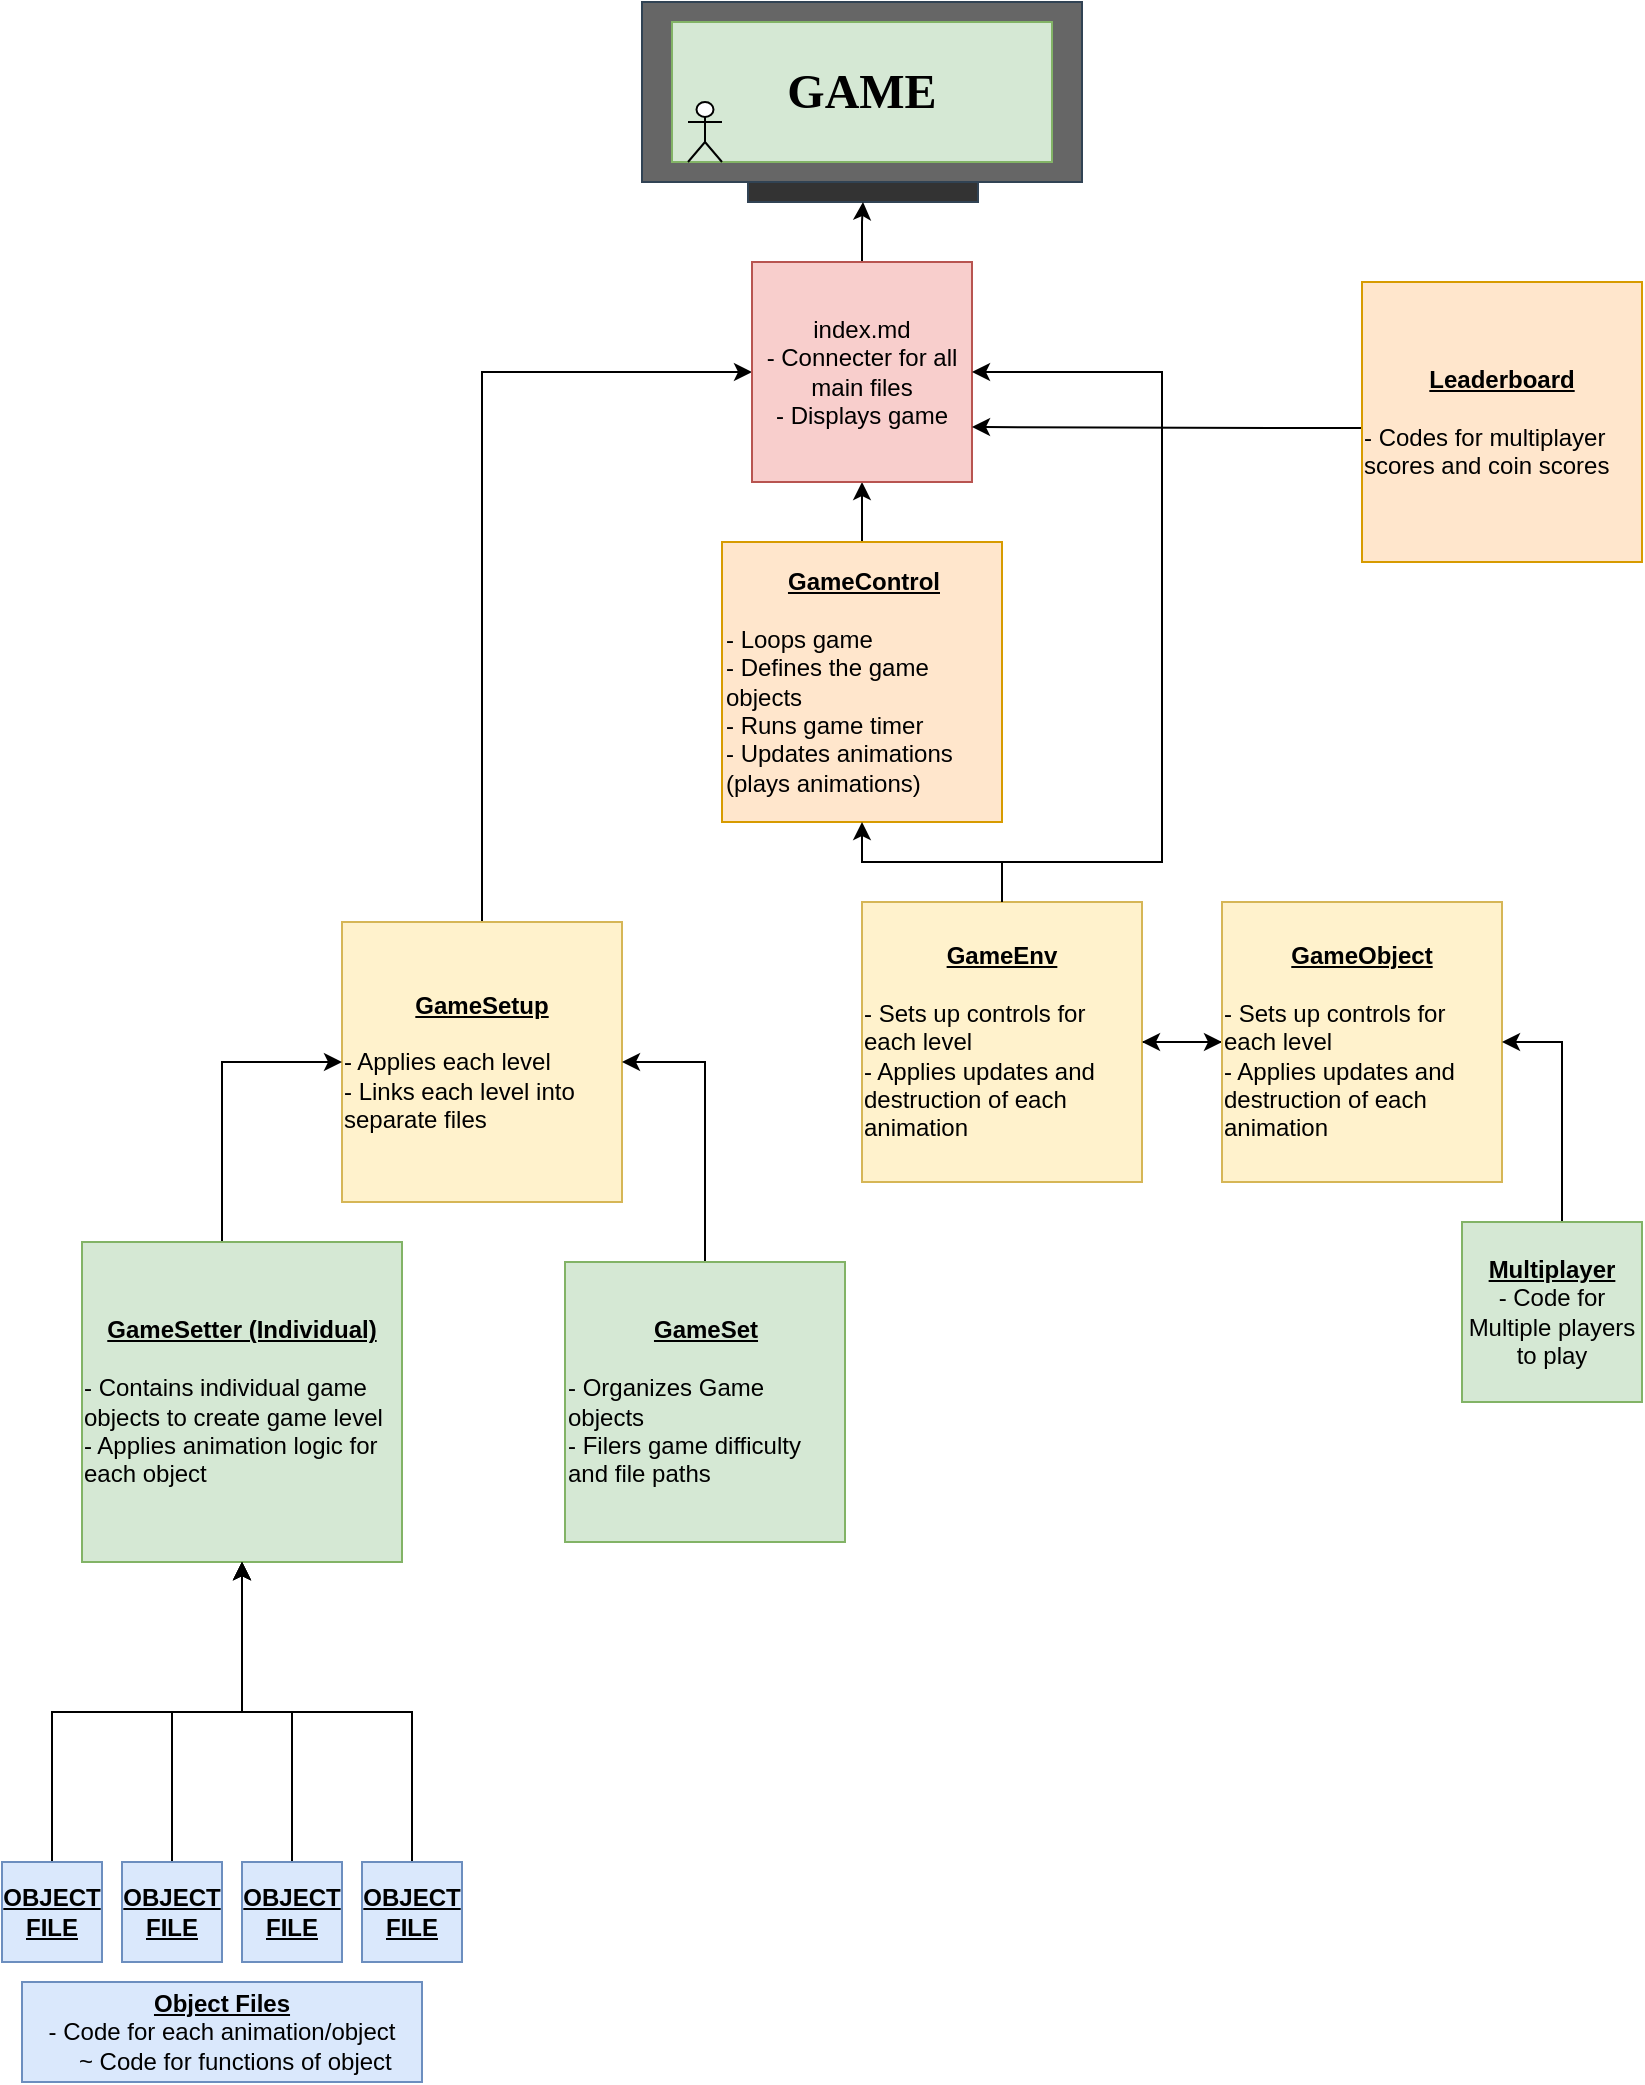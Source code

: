 <mxfile version="24.4.13" type="google">
  <diagram name="Page-1" id="4qEa1BuNvkV7AmKnP58F">
    <mxGraphModel grid="1" page="1" gridSize="10" guides="1" tooltips="1" connect="1" arrows="1" fold="1" pageScale="1" pageWidth="850" pageHeight="1100" math="0" shadow="0">
      <root>
        <mxCell id="0" />
        <mxCell id="1" parent="0" />
        <mxCell id="56Ba_HqfqluESJoBzV24-10" value="" style="rounded=0;whiteSpace=wrap;html=1;fillColor=#666666;fontColor=#ffffff;strokeColor=#314354;" vertex="1" parent="1">
          <mxGeometry x="330" y="10" width="220" height="90" as="geometry" />
        </mxCell>
        <mxCell id="56Ba_HqfqluESJoBzV24-11" value="&lt;h1&gt;&lt;font face=&quot;Times New Roman&quot;&gt;GAME&lt;/font&gt;&lt;/h1&gt;" style="rounded=0;whiteSpace=wrap;html=1;fillColor=#d5e8d4;strokeColor=#82b366;" vertex="1" parent="1">
          <mxGeometry x="345" y="20" width="190" height="70" as="geometry" />
        </mxCell>
        <mxCell id="56Ba_HqfqluESJoBzV24-12" value="" style="rounded=0;whiteSpace=wrap;html=1;fillColor=#333333;fontColor=#ffffff;strokeColor=#314354;" vertex="1" parent="1">
          <mxGeometry x="383" y="100" width="115" height="10" as="geometry" />
        </mxCell>
        <mxCell id="kT_O2dL_zI-KmxATSQgB-61" style="edgeStyle=orthogonalEdgeStyle;rounded=0;orthogonalLoop=1;jettySize=auto;html=1;exitX=0.5;exitY=0;exitDx=0;exitDy=0;entryX=0.5;entryY=1;entryDx=0;entryDy=0;" edge="1" parent="1" source="kT_O2dL_zI-KmxATSQgB-1" target="kT_O2dL_zI-KmxATSQgB-59">
          <mxGeometry relative="1" as="geometry" />
        </mxCell>
        <mxCell id="kT_O2dL_zI-KmxATSQgB-1" value="&lt;div style=&quot;text-align: center;&quot;&gt;&lt;b style=&quot;background-color: initial;&quot;&gt;&lt;u&gt;GameControl&lt;/u&gt;&lt;/b&gt;&lt;/div&gt;&lt;div&gt;&lt;br&gt;&lt;div&gt;- Loops game&lt;/div&gt;&lt;div&gt;- Defines the game objects&lt;/div&gt;&lt;/div&gt;&lt;div&gt;- Runs game timer&lt;/div&gt;&lt;div&gt;- Updates animations (plays animations)&lt;/div&gt;" style="whiteSpace=wrap;html=1;aspect=fixed;align=left;fillColor=#ffe6cc;strokeColor=#d79b00;" vertex="1" parent="1">
          <mxGeometry x="370" y="280" width="140" height="140" as="geometry" />
        </mxCell>
        <mxCell id="kT_O2dL_zI-KmxATSQgB-64" style="edgeStyle=orthogonalEdgeStyle;rounded=0;orthogonalLoop=1;jettySize=auto;html=1;entryX=0;entryY=0.5;entryDx=0;entryDy=0;exitX=0.5;exitY=0;exitDx=0;exitDy=0;" edge="1" parent="1" source="kT_O2dL_zI-KmxATSQgB-3" target="kT_O2dL_zI-KmxATSQgB-59">
          <mxGeometry relative="1" as="geometry">
            <Array as="points">
              <mxPoint x="250" y="195" />
            </Array>
          </mxGeometry>
        </mxCell>
        <mxCell id="kT_O2dL_zI-KmxATSQgB-3" value="&lt;b&gt;&lt;u&gt;GameSetup&lt;/u&gt;&lt;/b&gt;&lt;div&gt;&lt;br&gt;&lt;/div&gt;&lt;div style=&quot;text-align: left;&quot;&gt;- Applies each level&lt;/div&gt;&lt;div style=&quot;text-align: left;&quot;&gt;- Links each level into separate files&lt;/div&gt;" style="whiteSpace=wrap;html=1;aspect=fixed;fillColor=#fff2cc;strokeColor=#d6b656;" vertex="1" parent="1">
          <mxGeometry x="180" y="470" width="140" height="140" as="geometry" />
        </mxCell>
        <mxCell id="kT_O2dL_zI-KmxATSQgB-8" style="edgeStyle=orthogonalEdgeStyle;rounded=0;orthogonalLoop=1;jettySize=auto;html=1;entryX=0;entryY=0.5;entryDx=0;entryDy=0;" edge="1" parent="1" source="kT_O2dL_zI-KmxATSQgB-5" target="kT_O2dL_zI-KmxATSQgB-3">
          <mxGeometry relative="1" as="geometry">
            <Array as="points">
              <mxPoint x="120" y="540" />
            </Array>
          </mxGeometry>
        </mxCell>
        <mxCell id="kT_O2dL_zI-KmxATSQgB-5" value="&lt;b&gt;&lt;u&gt;GameSetter (Individual)&lt;/u&gt;&lt;/b&gt;&lt;div&gt;&lt;br&gt;&lt;/div&gt;&lt;div style=&quot;text-align: left;&quot;&gt;- Contains individual game objects to create game level&lt;/div&gt;&lt;div style=&quot;text-align: left;&quot;&gt;- Applies animation logic for each object&lt;/div&gt;" style="whiteSpace=wrap;html=1;aspect=fixed;fillColor=#d5e8d4;strokeColor=#82b366;" vertex="1" parent="1">
          <mxGeometry x="50" y="630" width="160" height="160" as="geometry" />
        </mxCell>
        <mxCell id="kT_O2dL_zI-KmxATSQgB-51" style="edgeStyle=orthogonalEdgeStyle;rounded=0;orthogonalLoop=1;jettySize=auto;html=1;entryX=0.5;entryY=1;entryDx=0;entryDy=0;" edge="1" parent="1" source="kT_O2dL_zI-KmxATSQgB-6" target="kT_O2dL_zI-KmxATSQgB-1">
          <mxGeometry relative="1" as="geometry" />
        </mxCell>
        <mxCell id="kT_O2dL_zI-KmxATSQgB-52" style="edgeStyle=orthogonalEdgeStyle;rounded=0;orthogonalLoop=1;jettySize=auto;html=1;entryX=0;entryY=0.5;entryDx=0;entryDy=0;" edge="1" parent="1" source="kT_O2dL_zI-KmxATSQgB-6" target="kT_O2dL_zI-KmxATSQgB-44">
          <mxGeometry relative="1" as="geometry" />
        </mxCell>
        <mxCell id="kT_O2dL_zI-KmxATSQgB-6" value="&lt;b&gt;&lt;u&gt;GameEnv&lt;/u&gt;&lt;/b&gt;&lt;div&gt;&lt;br&gt;&lt;/div&gt;&lt;div style=&quot;text-align: left;&quot;&gt;- Sets up controls for each level&lt;/div&gt;&lt;div style=&quot;text-align: left;&quot;&gt;- Applies updates and destruction of each animation&lt;/div&gt;" style="whiteSpace=wrap;html=1;aspect=fixed;fillColor=#fff2cc;strokeColor=#d6b656;" vertex="1" parent="1">
          <mxGeometry x="440" y="460" width="140" height="140" as="geometry" />
        </mxCell>
        <mxCell id="kT_O2dL_zI-KmxATSQgB-14" value="" style="shape=umlActor;verticalLabelPosition=bottom;verticalAlign=top;html=1;outlineConnect=0;" vertex="1" parent="1">
          <mxGeometry x="353" y="60" width="17" height="30" as="geometry" />
        </mxCell>
        <mxCell id="kT_O2dL_zI-KmxATSQgB-30" style="edgeStyle=orthogonalEdgeStyle;rounded=0;orthogonalLoop=1;jettySize=auto;html=1;" edge="1" parent="1" source="kT_O2dL_zI-KmxATSQgB-15" target="kT_O2dL_zI-KmxATSQgB-5">
          <mxGeometry relative="1" as="geometry" />
        </mxCell>
        <mxCell id="kT_O2dL_zI-KmxATSQgB-15" value="&lt;b&gt;&lt;u&gt;OBJECT FILE&lt;/u&gt;&lt;/b&gt;" style="whiteSpace=wrap;html=1;aspect=fixed;fillColor=#dae8fc;strokeColor=#6c8ebf;" vertex="1" parent="1">
          <mxGeometry x="10" y="940" width="50" height="50" as="geometry" />
        </mxCell>
        <mxCell id="kT_O2dL_zI-KmxATSQgB-20" value="&lt;b&gt;&lt;u&gt;Object Files&lt;br&gt;&lt;/u&gt;&lt;/b&gt;- Code for each animation/object&lt;br&gt;&amp;nbsp;&amp;nbsp;&amp;nbsp;&amp;nbsp;~ Code for functions of object" style="rounded=0;whiteSpace=wrap;html=1;fillColor=#dae8fc;strokeColor=#6c8ebf;" vertex="1" parent="1">
          <mxGeometry x="20" y="1000" width="200" height="50" as="geometry" />
        </mxCell>
        <mxCell id="kT_O2dL_zI-KmxATSQgB-33" style="edgeStyle=orthogonalEdgeStyle;rounded=0;orthogonalLoop=1;jettySize=auto;html=1;" edge="1" parent="1" source="kT_O2dL_zI-KmxATSQgB-22" target="kT_O2dL_zI-KmxATSQgB-5">
          <mxGeometry relative="1" as="geometry" />
        </mxCell>
        <mxCell id="kT_O2dL_zI-KmxATSQgB-22" value="&lt;b&gt;&lt;u&gt;OBJECT FILE&lt;/u&gt;&lt;/b&gt;" style="whiteSpace=wrap;html=1;aspect=fixed;fillColor=#dae8fc;strokeColor=#6c8ebf;" vertex="1" parent="1">
          <mxGeometry x="70" y="940" width="50" height="50" as="geometry" />
        </mxCell>
        <mxCell id="kT_O2dL_zI-KmxATSQgB-32" style="edgeStyle=orthogonalEdgeStyle;rounded=0;orthogonalLoop=1;jettySize=auto;html=1;" edge="1" parent="1" source="kT_O2dL_zI-KmxATSQgB-23" target="kT_O2dL_zI-KmxATSQgB-5">
          <mxGeometry relative="1" as="geometry" />
        </mxCell>
        <mxCell id="kT_O2dL_zI-KmxATSQgB-23" value="&lt;b&gt;&lt;u&gt;OBJECT FILE&lt;/u&gt;&lt;/b&gt;" style="whiteSpace=wrap;html=1;aspect=fixed;fillColor=#dae8fc;strokeColor=#6c8ebf;" vertex="1" parent="1">
          <mxGeometry x="130" y="940" width="50" height="50" as="geometry" />
        </mxCell>
        <mxCell id="kT_O2dL_zI-KmxATSQgB-31" style="edgeStyle=orthogonalEdgeStyle;rounded=0;orthogonalLoop=1;jettySize=auto;html=1;entryX=0.5;entryY=1;entryDx=0;entryDy=0;" edge="1" parent="1" source="kT_O2dL_zI-KmxATSQgB-24" target="kT_O2dL_zI-KmxATSQgB-5">
          <mxGeometry relative="1" as="geometry" />
        </mxCell>
        <mxCell id="kT_O2dL_zI-KmxATSQgB-24" value="&lt;b&gt;&lt;u&gt;OBJECT FILE&lt;/u&gt;&lt;/b&gt;" style="whiteSpace=wrap;html=1;aspect=fixed;fillColor=#dae8fc;strokeColor=#6c8ebf;" vertex="1" parent="1">
          <mxGeometry x="190" y="940" width="50" height="50" as="geometry" />
        </mxCell>
        <mxCell id="kT_O2dL_zI-KmxATSQgB-58" style="edgeStyle=orthogonalEdgeStyle;rounded=0;orthogonalLoop=1;jettySize=auto;html=1;entryX=1;entryY=0.5;entryDx=0;entryDy=0;" edge="1" parent="1" source="kT_O2dL_zI-KmxATSQgB-44" target="kT_O2dL_zI-KmxATSQgB-6">
          <mxGeometry relative="1" as="geometry" />
        </mxCell>
        <mxCell id="kT_O2dL_zI-KmxATSQgB-44" value="&lt;b&gt;&lt;u&gt;GameObject&lt;/u&gt;&lt;/b&gt;&lt;div&gt;&lt;br&gt;&lt;/div&gt;&lt;div style=&quot;text-align: left;&quot;&gt;- Sets up controls for each level&lt;/div&gt;&lt;div style=&quot;text-align: left;&quot;&gt;- Applies updates and destruction of each animation&lt;/div&gt;" style="whiteSpace=wrap;html=1;aspect=fixed;fillColor=#fff2cc;strokeColor=#d6b656;" vertex="1" parent="1">
          <mxGeometry x="620" y="460" width="140" height="140" as="geometry" />
        </mxCell>
        <mxCell id="kT_O2dL_zI-KmxATSQgB-49" style="edgeStyle=orthogonalEdgeStyle;rounded=0;orthogonalLoop=1;jettySize=auto;html=1;entryX=1;entryY=0.5;entryDx=0;entryDy=0;exitX=0.5;exitY=0;exitDx=0;exitDy=0;" edge="1" parent="1" source="kT_O2dL_zI-KmxATSQgB-48" target="kT_O2dL_zI-KmxATSQgB-44">
          <mxGeometry relative="1" as="geometry">
            <Array as="points">
              <mxPoint x="790" y="620" />
              <mxPoint x="790" y="530" />
            </Array>
          </mxGeometry>
        </mxCell>
        <mxCell id="kT_O2dL_zI-KmxATSQgB-48" value="&lt;b&gt;&lt;u&gt;Multiplayer&lt;/u&gt;&lt;/b&gt;&lt;div&gt;- Code for Multiple players to play&lt;/div&gt;" style="whiteSpace=wrap;html=1;aspect=fixed;fillColor=#d5e8d4;strokeColor=#82b366;" vertex="1" parent="1">
          <mxGeometry x="740" y="620" width="90" height="90" as="geometry" />
        </mxCell>
        <mxCell id="kT_O2dL_zI-KmxATSQgB-62" style="edgeStyle=orthogonalEdgeStyle;rounded=0;orthogonalLoop=1;jettySize=auto;html=1;entryX=0.5;entryY=1;entryDx=0;entryDy=0;" edge="1" parent="1" source="kT_O2dL_zI-KmxATSQgB-59" target="56Ba_HqfqluESJoBzV24-12">
          <mxGeometry relative="1" as="geometry" />
        </mxCell>
        <mxCell id="kT_O2dL_zI-KmxATSQgB-59" value="index.md&lt;div&gt;- Connecter for all main files&lt;/div&gt;&lt;div&gt;- Displays game&lt;/div&gt;" style="whiteSpace=wrap;html=1;aspect=fixed;fillColor=#f8cecc;strokeColor=#b85450;" vertex="1" parent="1">
          <mxGeometry x="385" y="140" width="110" height="110" as="geometry" />
        </mxCell>
        <mxCell id="kT_O2dL_zI-KmxATSQgB-66" style="edgeStyle=orthogonalEdgeStyle;rounded=0;orthogonalLoop=1;jettySize=auto;html=1;exitX=0.5;exitY=0;exitDx=0;exitDy=0;entryX=1;entryY=0.5;entryDx=0;entryDy=0;" edge="1" parent="1" source="kT_O2dL_zI-KmxATSQgB-6" target="kT_O2dL_zI-KmxATSQgB-59">
          <mxGeometry relative="1" as="geometry">
            <Array as="points">
              <mxPoint x="590" y="440" />
              <mxPoint x="590" y="195" />
            </Array>
          </mxGeometry>
        </mxCell>
        <mxCell id="kT_O2dL_zI-KmxATSQgB-69" style="edgeStyle=orthogonalEdgeStyle;rounded=0;orthogonalLoop=1;jettySize=auto;html=1;entryX=1;entryY=0.75;entryDx=0;entryDy=0;" edge="1" parent="1" source="kT_O2dL_zI-KmxATSQgB-67" target="kT_O2dL_zI-KmxATSQgB-59">
          <mxGeometry relative="1" as="geometry">
            <Array as="points">
              <mxPoint x="650" y="223" />
              <mxPoint x="650" y="223" />
            </Array>
          </mxGeometry>
        </mxCell>
        <mxCell id="kT_O2dL_zI-KmxATSQgB-67" value="&lt;div&gt;&lt;b&gt;&lt;u&gt;Leaderboard&lt;/u&gt;&lt;/b&gt;&lt;/div&gt;&lt;div&gt;&lt;b&gt;&lt;u&gt;&lt;br&gt;&lt;/u&gt;&lt;/b&gt;&lt;/div&gt;&lt;div style=&quot;text-align: left;&quot;&gt;- Codes for multiplayer scores and coin scores&lt;/div&gt;" style="whiteSpace=wrap;html=1;aspect=fixed;fillColor=#ffe6cc;strokeColor=#d79b00;" vertex="1" parent="1">
          <mxGeometry x="690" y="150" width="140" height="140" as="geometry" />
        </mxCell>
        <mxCell id="kT_O2dL_zI-KmxATSQgB-71" style="edgeStyle=orthogonalEdgeStyle;rounded=0;orthogonalLoop=1;jettySize=auto;html=1;entryX=1;entryY=0.5;entryDx=0;entryDy=0;" edge="1" parent="1" source="kT_O2dL_zI-KmxATSQgB-70" target="kT_O2dL_zI-KmxATSQgB-3">
          <mxGeometry relative="1" as="geometry" />
        </mxCell>
        <mxCell id="kT_O2dL_zI-KmxATSQgB-70" value="&lt;b&gt;&lt;u&gt;GameSet&lt;/u&gt;&lt;/b&gt;&lt;div&gt;&lt;br&gt;&lt;/div&gt;&lt;div style=&quot;text-align: left;&quot;&gt;- Organizes Game objects&lt;/div&gt;&lt;div style=&quot;text-align: left;&quot;&gt;- Filers game difficulty and file paths&lt;/div&gt;" style="whiteSpace=wrap;html=1;aspect=fixed;fillColor=#d5e8d4;strokeColor=#82b366;" vertex="1" parent="1">
          <mxGeometry x="291.5" y="640" width="140" height="140" as="geometry" />
        </mxCell>
      </root>
    </mxGraphModel>
  </diagram>
</mxfile>
